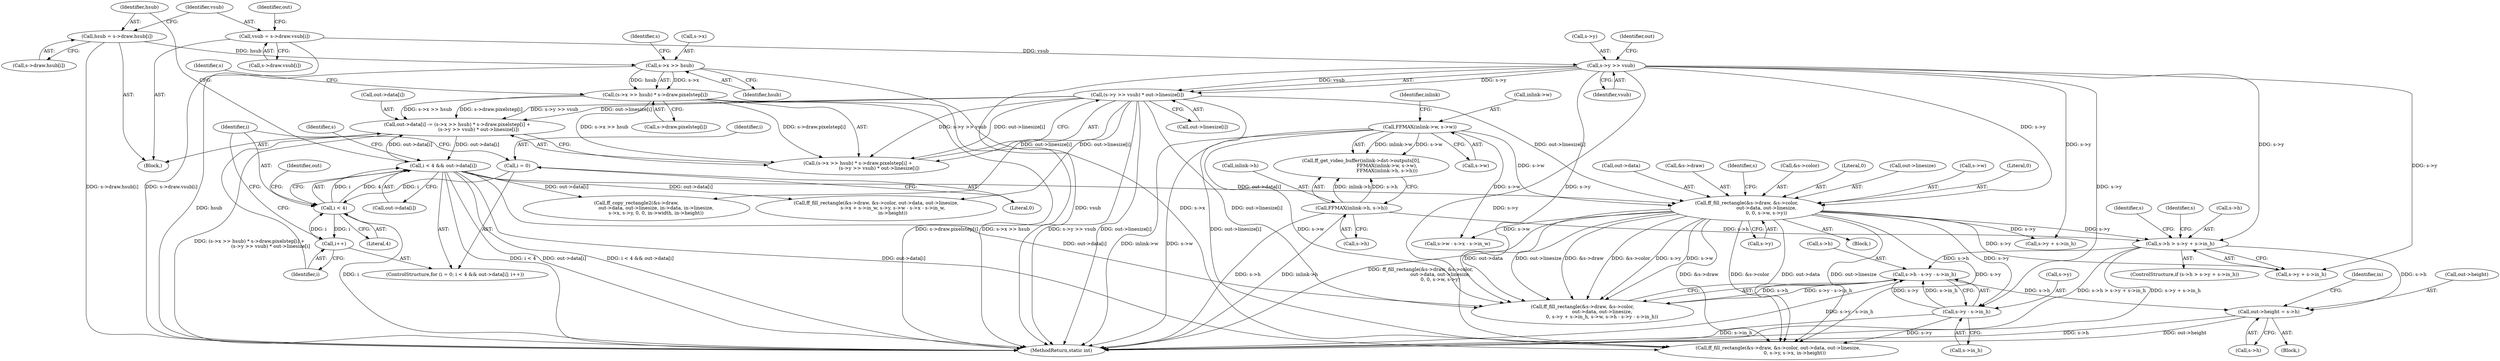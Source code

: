 digraph "0_FFmpeg_e43a0a232dbf6d3c161823c2e07c52e76227a1bc_7@pointer" {
"1000425" [label="(Call,out->height = s->h)"];
"1000309" [label="(Call,s->h - s->y - s->in_h)"];
"1000271" [label="(Call,s->h > s->y + s->in_h)"];
"1000149" [label="(Call,FFMAX(inlink->h, s->h))"];
"1000232" [label="(Call,s->y >> vsub)"];
"1000202" [label="(Call,vsub = s->draw.vsub[i])"];
"1000247" [label="(Call,ff_fill_rectangle(&s->draw, &s->color,\n                          out->data, out->linesize,\n                          0, 0, s->w, s->y))"];
"1000179" [label="(Call,i < 4 && out->data[i])"];
"1000180" [label="(Call,i < 4)"];
"1000188" [label="(Call,i++)"];
"1000176" [label="(Call,i = 0)"];
"1000211" [label="(Call,out->data[i] -= (s->x >> hsub) * s->draw.pixelstep[i] +\n                            (s->y >> vsub) * out->linesize[i])"];
"1000218" [label="(Call,(s->x >> hsub) * s->draw.pixelstep[i])"];
"1000219" [label="(Call,s->x >> hsub)"];
"1000192" [label="(Call,hsub = s->draw.hsub[i])"];
"1000231" [label="(Call,(s->y >> vsub) * out->linesize[i])"];
"1000142" [label="(Call,FFMAX(inlink->w, s->w))"];
"1000313" [label="(Call,s->y - s->in_h)"];
"1000309" [label="(Call,s->h - s->y - s->in_h)"];
"1000270" [label="(ControlStructure,if (s->h > s->y + s->in_h))"];
"1000256" [label="(Call,out->data)"];
"1000379" [label="(Call,ff_fill_rectangle(&s->draw, &s->color, out->data, out->linesize,\n                      s->x + s->in_w, s->y, s->w - s->x - s->in_w,\n                      in->height))"];
"1000219" [label="(Call,s->x >> hsub)"];
"1000283" [label="(Call,ff_fill_rectangle(&s->draw, &s->color,\n                          out->data, out->linesize,\n                          0, s->y + s->in_h, s->w, s->h - s->y - s->in_h))"];
"1000203" [label="(Identifier,vsub)"];
"1000192" [label="(Call,hsub = s->draw.hsub[i])"];
"1000146" [label="(Call,s->w)"];
"1000286" [label="(Identifier,s)"];
"1000142" [label="(Call,FFMAX(inlink->w, s->w))"];
"1000185" [label="(Identifier,out)"];
"1000232" [label="(Call,s->y >> vsub)"];
"1000317" [label="(Call,s->in_h)"];
"1000193" [label="(Identifier,hsub)"];
"1000183" [label="(Call,out->data[i])"];
"1000348" [label="(Call,ff_copy_rectangle2(&s->draw,\n                          out->data, out->linesize, in->data, in->linesize,\n                          s->x, s->y, 0, 0, in->width, in->height))"];
"1000212" [label="(Call,out->data[i])"];
"1000189" [label="(Identifier,i)"];
"1000224" [label="(Call,s->draw.pixelstep[i])"];
"1000233" [label="(Call,s->y)"];
"1000236" [label="(Identifier,vsub)"];
"1000237" [label="(Call,out->linesize[i])"];
"1000234" [label="(Identifier,s)"];
"1000150" [label="(Call,inlink->h)"];
"1000244" [label="(Identifier,s)"];
"1000320" [label="(Call,ff_fill_rectangle(&s->draw, &s->color, out->data, out->linesize,\n                      0, s->y, s->x, in->height))"];
"1000175" [label="(ControlStructure,for (i = 0; i < 4 && out->data[i]; i++))"];
"1000247" [label="(Call,ff_fill_rectangle(&s->draw, &s->color,\n                          out->data, out->linesize,\n                          0, 0, s->w, s->y))"];
"1000434" [label="(Identifier,in)"];
"1000248" [label="(Call,&s->draw)"];
"1000271" [label="(Call,s->h > s->y + s->in_h)"];
"1000204" [label="(Call,s->draw.vsub[i])"];
"1000176" [label="(Call,i = 0)"];
"1000425" [label="(Call,out->height = s->h)"];
"1000218" [label="(Call,(s->x >> hsub) * s->draw.pixelstep[i])"];
"1000275" [label="(Call,s->y + s->in_h)"];
"1000273" [label="(Identifier,s)"];
"1000177" [label="(Identifier,i)"];
"1000143" [label="(Call,inlink->w)"];
"1000299" [label="(Call,s->y + s->in_h)"];
"1000134" [label="(Call,ff_get_video_buffer(inlink->dst->outputs[0],\n                                  FFMAX(inlink->w, s->w),\n                                  FFMAX(inlink->h, s->h)))"];
"1000180" [label="(Call,i < 4)"];
"1000181" [label="(Identifier,i)"];
"1000190" [label="(Block,)"];
"1000194" [label="(Call,s->draw.hsub[i])"];
"1000214" [label="(Identifier,out)"];
"1000252" [label="(Call,&s->color)"];
"1000178" [label="(Literal,0)"];
"1000227" [label="(Identifier,s)"];
"1000449" [label="(MethodReturn,static int)"];
"1000220" [label="(Call,s->x)"];
"1000263" [label="(Literal,0)"];
"1000259" [label="(Call,out->linesize)"];
"1000223" [label="(Identifier,hsub)"];
"1000151" [label="(Identifier,inlink)"];
"1000314" [label="(Call,s->y)"];
"1000188" [label="(Call,i++)"];
"1000267" [label="(Call,s->y)"];
"1000426" [label="(Call,out->height)"];
"1000153" [label="(Call,s->h)"];
"1000211" [label="(Call,out->data[i] -= (s->x >> hsub) * s->draw.pixelstep[i] +\n                            (s->y >> vsub) * out->linesize[i])"];
"1000231" [label="(Call,(s->y >> vsub) * out->linesize[i])"];
"1000323" [label="(Identifier,s)"];
"1000149" [label="(Call,FFMAX(inlink->h, s->h))"];
"1000246" [label="(Block,)"];
"1000239" [label="(Identifier,out)"];
"1000272" [label="(Call,s->h)"];
"1000264" [label="(Call,s->w)"];
"1000179" [label="(Call,i < 4 && out->data[i])"];
"1000107" [label="(Block,)"];
"1000182" [label="(Literal,4)"];
"1000429" [label="(Call,s->h)"];
"1000313" [label="(Call,s->y - s->in_h)"];
"1000310" [label="(Call,s->h)"];
"1000202" [label="(Call,vsub = s->draw.vsub[i])"];
"1000262" [label="(Literal,0)"];
"1000217" [label="(Call,(s->x >> hsub) * s->draw.pixelstep[i] +\n                            (s->y >> vsub) * out->linesize[i])"];
"1000404" [label="(Call,s->w - s->x - s->in_w)"];
"1000425" -> "1000107"  [label="AST: "];
"1000425" -> "1000429"  [label="CFG: "];
"1000426" -> "1000425"  [label="AST: "];
"1000429" -> "1000425"  [label="AST: "];
"1000434" -> "1000425"  [label="CFG: "];
"1000425" -> "1000449"  [label="DDG: out->height"];
"1000425" -> "1000449"  [label="DDG: s->h"];
"1000309" -> "1000425"  [label="DDG: s->h"];
"1000271" -> "1000425"  [label="DDG: s->h"];
"1000309" -> "1000283"  [label="AST: "];
"1000309" -> "1000313"  [label="CFG: "];
"1000310" -> "1000309"  [label="AST: "];
"1000313" -> "1000309"  [label="AST: "];
"1000283" -> "1000309"  [label="CFG: "];
"1000309" -> "1000449"  [label="DDG: s->y - s->in_h"];
"1000309" -> "1000283"  [label="DDG: s->h"];
"1000309" -> "1000283"  [label="DDG: s->y - s->in_h"];
"1000271" -> "1000309"  [label="DDG: s->h"];
"1000313" -> "1000309"  [label="DDG: s->y"];
"1000313" -> "1000309"  [label="DDG: s->in_h"];
"1000271" -> "1000270"  [label="AST: "];
"1000271" -> "1000275"  [label="CFG: "];
"1000272" -> "1000271"  [label="AST: "];
"1000275" -> "1000271"  [label="AST: "];
"1000286" -> "1000271"  [label="CFG: "];
"1000323" -> "1000271"  [label="CFG: "];
"1000271" -> "1000449"  [label="DDG: s->y + s->in_h"];
"1000271" -> "1000449"  [label="DDG: s->h > s->y + s->in_h"];
"1000149" -> "1000271"  [label="DDG: s->h"];
"1000232" -> "1000271"  [label="DDG: s->y"];
"1000247" -> "1000271"  [label="DDG: s->y"];
"1000149" -> "1000134"  [label="AST: "];
"1000149" -> "1000153"  [label="CFG: "];
"1000150" -> "1000149"  [label="AST: "];
"1000153" -> "1000149"  [label="AST: "];
"1000134" -> "1000149"  [label="CFG: "];
"1000149" -> "1000449"  [label="DDG: s->h"];
"1000149" -> "1000449"  [label="DDG: inlink->h"];
"1000149" -> "1000134"  [label="DDG: inlink->h"];
"1000149" -> "1000134"  [label="DDG: s->h"];
"1000232" -> "1000231"  [label="AST: "];
"1000232" -> "1000236"  [label="CFG: "];
"1000233" -> "1000232"  [label="AST: "];
"1000236" -> "1000232"  [label="AST: "];
"1000239" -> "1000232"  [label="CFG: "];
"1000232" -> "1000449"  [label="DDG: vsub"];
"1000232" -> "1000231"  [label="DDG: s->y"];
"1000232" -> "1000231"  [label="DDG: vsub"];
"1000202" -> "1000232"  [label="DDG: vsub"];
"1000232" -> "1000247"  [label="DDG: s->y"];
"1000232" -> "1000275"  [label="DDG: s->y"];
"1000232" -> "1000283"  [label="DDG: s->y"];
"1000232" -> "1000299"  [label="DDG: s->y"];
"1000232" -> "1000313"  [label="DDG: s->y"];
"1000232" -> "1000320"  [label="DDG: s->y"];
"1000202" -> "1000190"  [label="AST: "];
"1000202" -> "1000204"  [label="CFG: "];
"1000203" -> "1000202"  [label="AST: "];
"1000204" -> "1000202"  [label="AST: "];
"1000214" -> "1000202"  [label="CFG: "];
"1000202" -> "1000449"  [label="DDG: s->draw.vsub[i]"];
"1000247" -> "1000246"  [label="AST: "];
"1000247" -> "1000267"  [label="CFG: "];
"1000248" -> "1000247"  [label="AST: "];
"1000252" -> "1000247"  [label="AST: "];
"1000256" -> "1000247"  [label="AST: "];
"1000259" -> "1000247"  [label="AST: "];
"1000262" -> "1000247"  [label="AST: "];
"1000263" -> "1000247"  [label="AST: "];
"1000264" -> "1000247"  [label="AST: "];
"1000267" -> "1000247"  [label="AST: "];
"1000273" -> "1000247"  [label="CFG: "];
"1000247" -> "1000449"  [label="DDG: ff_fill_rectangle(&s->draw, &s->color,\n                          out->data, out->linesize,\n                          0, 0, s->w, s->y)"];
"1000179" -> "1000247"  [label="DDG: out->data[i]"];
"1000231" -> "1000247"  [label="DDG: out->linesize[i]"];
"1000142" -> "1000247"  [label="DDG: s->w"];
"1000247" -> "1000275"  [label="DDG: s->y"];
"1000247" -> "1000283"  [label="DDG: &s->draw"];
"1000247" -> "1000283"  [label="DDG: &s->color"];
"1000247" -> "1000283"  [label="DDG: out->data"];
"1000247" -> "1000283"  [label="DDG: out->linesize"];
"1000247" -> "1000283"  [label="DDG: s->y"];
"1000247" -> "1000283"  [label="DDG: s->w"];
"1000247" -> "1000299"  [label="DDG: s->y"];
"1000247" -> "1000313"  [label="DDG: s->y"];
"1000247" -> "1000320"  [label="DDG: &s->draw"];
"1000247" -> "1000320"  [label="DDG: &s->color"];
"1000247" -> "1000320"  [label="DDG: out->data"];
"1000247" -> "1000320"  [label="DDG: out->linesize"];
"1000247" -> "1000320"  [label="DDG: s->y"];
"1000247" -> "1000404"  [label="DDG: s->w"];
"1000179" -> "1000175"  [label="AST: "];
"1000179" -> "1000180"  [label="CFG: "];
"1000179" -> "1000183"  [label="CFG: "];
"1000180" -> "1000179"  [label="AST: "];
"1000183" -> "1000179"  [label="AST: "];
"1000193" -> "1000179"  [label="CFG: "];
"1000244" -> "1000179"  [label="CFG: "];
"1000179" -> "1000449"  [label="DDG: i < 4 && out->data[i]"];
"1000179" -> "1000449"  [label="DDG: i < 4"];
"1000179" -> "1000449"  [label="DDG: out->data[i]"];
"1000180" -> "1000179"  [label="DDG: i"];
"1000180" -> "1000179"  [label="DDG: 4"];
"1000211" -> "1000179"  [label="DDG: out->data[i]"];
"1000179" -> "1000211"  [label="DDG: out->data[i]"];
"1000179" -> "1000283"  [label="DDG: out->data[i]"];
"1000179" -> "1000320"  [label="DDG: out->data[i]"];
"1000179" -> "1000348"  [label="DDG: out->data[i]"];
"1000179" -> "1000379"  [label="DDG: out->data[i]"];
"1000180" -> "1000182"  [label="CFG: "];
"1000181" -> "1000180"  [label="AST: "];
"1000182" -> "1000180"  [label="AST: "];
"1000185" -> "1000180"  [label="CFG: "];
"1000180" -> "1000449"  [label="DDG: i"];
"1000188" -> "1000180"  [label="DDG: i"];
"1000176" -> "1000180"  [label="DDG: i"];
"1000180" -> "1000188"  [label="DDG: i"];
"1000188" -> "1000175"  [label="AST: "];
"1000188" -> "1000189"  [label="CFG: "];
"1000189" -> "1000188"  [label="AST: "];
"1000181" -> "1000188"  [label="CFG: "];
"1000176" -> "1000175"  [label="AST: "];
"1000176" -> "1000178"  [label="CFG: "];
"1000177" -> "1000176"  [label="AST: "];
"1000178" -> "1000176"  [label="AST: "];
"1000181" -> "1000176"  [label="CFG: "];
"1000211" -> "1000190"  [label="AST: "];
"1000211" -> "1000217"  [label="CFG: "];
"1000212" -> "1000211"  [label="AST: "];
"1000217" -> "1000211"  [label="AST: "];
"1000189" -> "1000211"  [label="CFG: "];
"1000211" -> "1000449"  [label="DDG: (s->x >> hsub) * s->draw.pixelstep[i] +\n                            (s->y >> vsub) * out->linesize[i]"];
"1000218" -> "1000211"  [label="DDG: s->x >> hsub"];
"1000218" -> "1000211"  [label="DDG: s->draw.pixelstep[i]"];
"1000231" -> "1000211"  [label="DDG: s->y >> vsub"];
"1000231" -> "1000211"  [label="DDG: out->linesize[i]"];
"1000218" -> "1000217"  [label="AST: "];
"1000218" -> "1000224"  [label="CFG: "];
"1000219" -> "1000218"  [label="AST: "];
"1000224" -> "1000218"  [label="AST: "];
"1000234" -> "1000218"  [label="CFG: "];
"1000218" -> "1000449"  [label="DDG: s->x >> hsub"];
"1000218" -> "1000449"  [label="DDG: s->draw.pixelstep[i]"];
"1000218" -> "1000217"  [label="DDG: s->x >> hsub"];
"1000218" -> "1000217"  [label="DDG: s->draw.pixelstep[i]"];
"1000219" -> "1000218"  [label="DDG: s->x"];
"1000219" -> "1000218"  [label="DDG: hsub"];
"1000219" -> "1000223"  [label="CFG: "];
"1000220" -> "1000219"  [label="AST: "];
"1000223" -> "1000219"  [label="AST: "];
"1000227" -> "1000219"  [label="CFG: "];
"1000219" -> "1000449"  [label="DDG: hsub"];
"1000192" -> "1000219"  [label="DDG: hsub"];
"1000219" -> "1000320"  [label="DDG: s->x"];
"1000192" -> "1000190"  [label="AST: "];
"1000192" -> "1000194"  [label="CFG: "];
"1000193" -> "1000192"  [label="AST: "];
"1000194" -> "1000192"  [label="AST: "];
"1000203" -> "1000192"  [label="CFG: "];
"1000192" -> "1000449"  [label="DDG: s->draw.hsub[i]"];
"1000231" -> "1000217"  [label="AST: "];
"1000231" -> "1000237"  [label="CFG: "];
"1000237" -> "1000231"  [label="AST: "];
"1000217" -> "1000231"  [label="CFG: "];
"1000231" -> "1000449"  [label="DDG: out->linesize[i]"];
"1000231" -> "1000449"  [label="DDG: s->y >> vsub"];
"1000231" -> "1000217"  [label="DDG: s->y >> vsub"];
"1000231" -> "1000217"  [label="DDG: out->linesize[i]"];
"1000231" -> "1000283"  [label="DDG: out->linesize[i]"];
"1000231" -> "1000320"  [label="DDG: out->linesize[i]"];
"1000231" -> "1000348"  [label="DDG: out->linesize[i]"];
"1000231" -> "1000379"  [label="DDG: out->linesize[i]"];
"1000142" -> "1000134"  [label="AST: "];
"1000142" -> "1000146"  [label="CFG: "];
"1000143" -> "1000142"  [label="AST: "];
"1000146" -> "1000142"  [label="AST: "];
"1000151" -> "1000142"  [label="CFG: "];
"1000142" -> "1000449"  [label="DDG: inlink->w"];
"1000142" -> "1000449"  [label="DDG: s->w"];
"1000142" -> "1000134"  [label="DDG: inlink->w"];
"1000142" -> "1000134"  [label="DDG: s->w"];
"1000142" -> "1000283"  [label="DDG: s->w"];
"1000142" -> "1000404"  [label="DDG: s->w"];
"1000313" -> "1000317"  [label="CFG: "];
"1000314" -> "1000313"  [label="AST: "];
"1000317" -> "1000313"  [label="AST: "];
"1000313" -> "1000449"  [label="DDG: s->in_h"];
"1000313" -> "1000320"  [label="DDG: s->y"];
}
